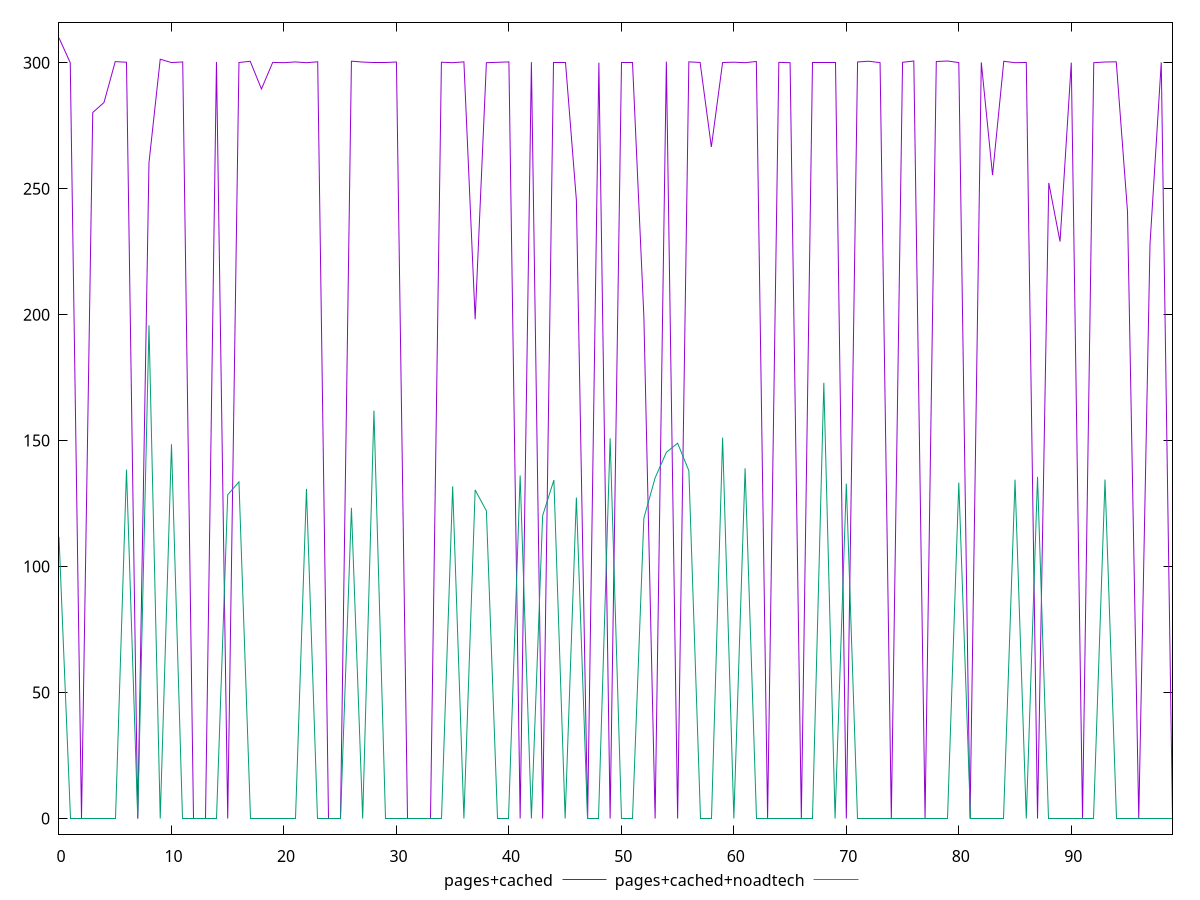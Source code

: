 reset

$pagesCached <<EOF
0 309.836
1 300
2 0
3 280.22700023651123
4 284.2130002975464
5 300.42
6 300.182
7 0
8 260.30999994277954
9 301.384
10 300.04
11 300.304
12 0
13 0
14 300.302
15 0
16 300.068
17 300.566
18 289.5559997558594
19 300.104
20 300.002
21 300.296
22 300
23 300.354
24 0
25 0
26 300.602
27 300.248
28 300
29 300
30 300.266
31 0
32 0
33 0
34 300.184
35 300
36 300.324
37 198.14899969100952
38 300
39 300.154
40 300.308
41 0
42 300.224
43 0
44 300
45 300
46 245.44700002670288
47 0
48 300
49 0
50 300
51 300
52 199.2699999809265
53 0
54 300.416
55 0
56 300.328
57 300.102
58 266.5679998397827
59 300.068
60 300.196
61 300
62 300.476
63 0
64 300.136
65 300
66 0
67 300
68 300
69 300
70 0
71 300.288
72 300.58
73 300.024
74 0
75 300.15
76 300.668
77 0
78 300.468
79 300.67
80 300.054
81 0
82 300.144
83 255.37599992752075
84 300.556
85 300
86 300.096
87 0
88 252.29500007629395
89 229.01399993896484
90 300.03
91 0
92 300
93 300.272
94 300.35
95 240.9390001296997
96 0
97 227.95899963378906
98 300.146
99 0
EOF

$pagesCachedNoadtech <<EOF
0 111.84299993515015
1 0
2 0
3 0
4 0
5 0
6 138.45700025558472
7 0
8 195.75699996948242
9 0
10 148.54099988937378
11 0
12 0
13 0
14 0
15 128.50600051879883
16 133.61300039291382
17 0
18 0
19 0
20 0
21 0
22 130.8300004005432
23 0
24 0
25 0
26 123.32399988174438
27 0
28 161.9119997024536
29 0
30 0
31 0
32 0
33 0
34 0
35 131.8550000190735
36 0
37 130.42500019073486
38 122.11800003051758
39 0
40 0
41 136.19000005722046
42 0
43 120.22499990463257
44 134.33500003814697
45 0
46 127.41899967193604
47 0
48 0
49 150.91200017929077
50 0
51 0
52 119.19600009918213
53 135.20900058746338
54 145.3550000190735
55 148.97800016403198
56 138.04300022125244
57 0
58 0
59 151.1670002937317
60 0
61 139.02200031280518
62 0
63 0
64 0
65 0
66 0
67 0
68 172.94100046157837
69 0
70 132.94399976730347
71 0
72 0
73 0
74 0
75 0
76 0
77 0
78 0
79 0
80 133.3259997367859
81 0
82 0
83 0
84 0
85 134.49200010299683
86 0
87 135.61899995803833
88 0
89 0
90 0
91 0
92 0
93 134.55000019073486
94 0
95 0
96 0
97 0
98 0
99 0
EOF

set key outside below
set xrange [0:99]
set yrange [-6.19672:316.03272000000004]
set trange [-6.19672:316.03272000000004]
set terminal svg size 640, 520 enhanced background rgb 'white'
set output "report_0_00242021-02-20T12:25:28.543Z/uses-rel-preconnect/comparison/line/1_vs_2.svg"

plot $pagesCached title "pages+cached" with line, \
     $pagesCachedNoadtech title "pages+cached+noadtech" with line

reset
